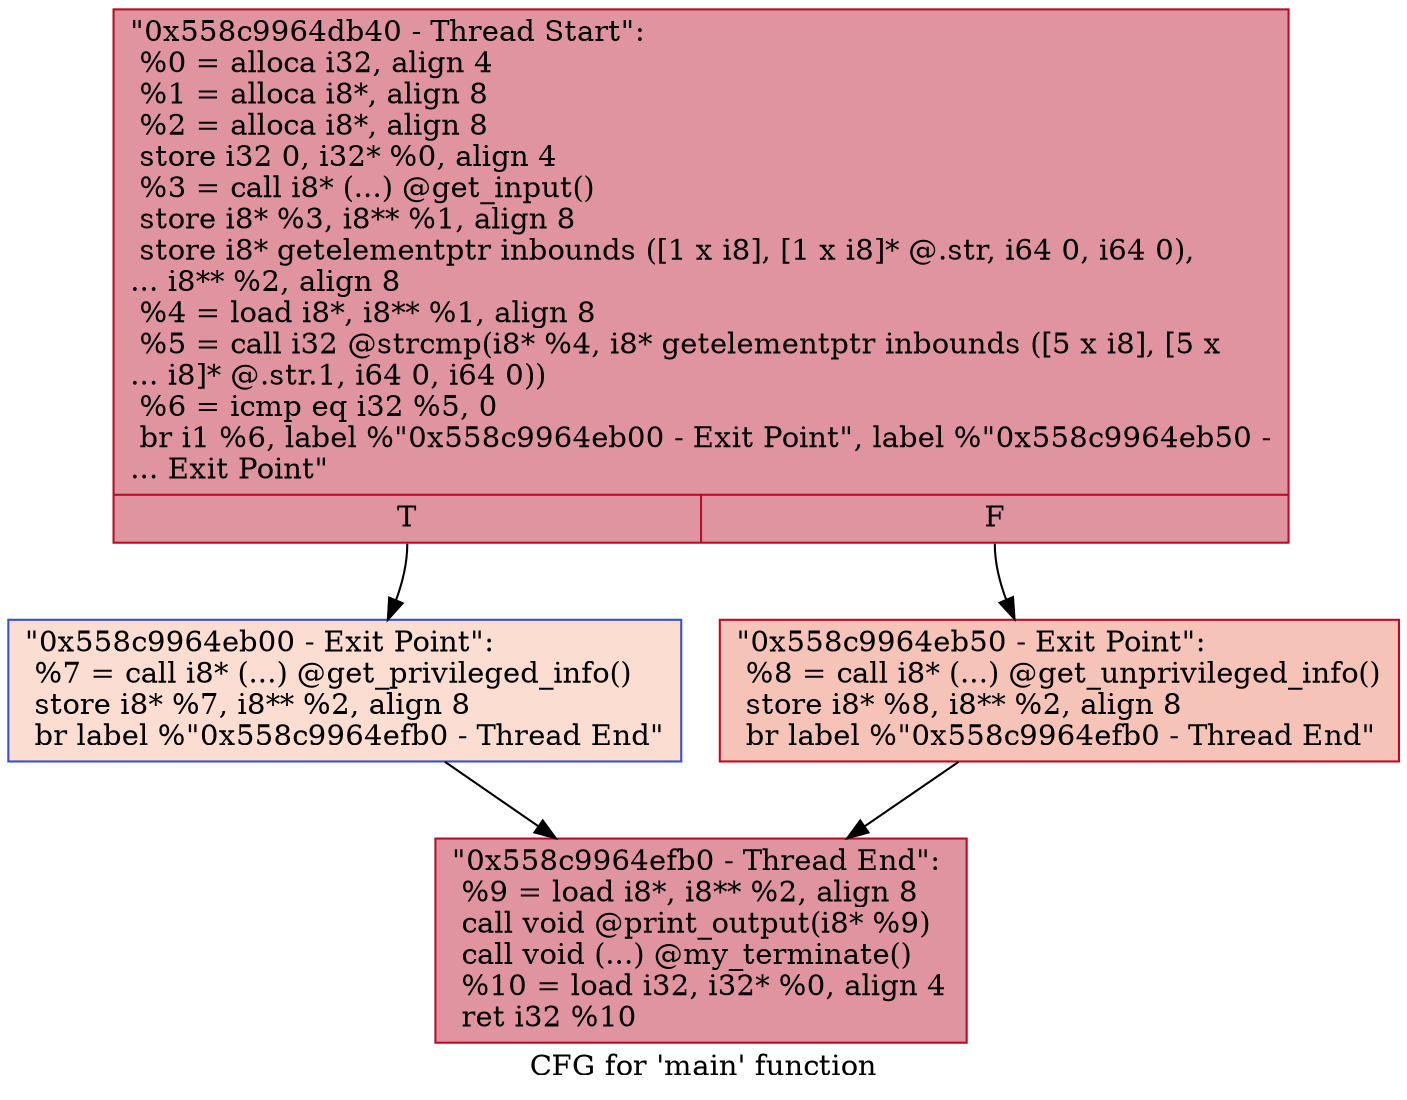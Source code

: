 digraph "CFG for 'main' function" {
	label="CFG for 'main' function";

	Node0x558c9964db40 [shape=record,color="#b70d28ff", style=filled, fillcolor="#b70d2870",label="{\"0x558c9964db40 - Thread Start\":\l  %0 = alloca i32, align 4\l  %1 = alloca i8*, align 8\l  %2 = alloca i8*, align 8\l  store i32 0, i32* %0, align 4\l  %3 = call i8* (...) @get_input()\l  store i8* %3, i8** %1, align 8\l  store i8* getelementptr inbounds ([1 x i8], [1 x i8]* @.str, i64 0, i64 0),\l... i8** %2, align 8\l  %4 = load i8*, i8** %1, align 8\l  %5 = call i32 @strcmp(i8* %4, i8* getelementptr inbounds ([5 x i8], [5 x\l... i8]* @.str.1, i64 0, i64 0))\l  %6 = icmp eq i32 %5, 0\l  br i1 %6, label %\"0x558c9964eb00 - Exit Point\", label %\"0x558c9964eb50 -\l... Exit Point\"\l|{<s0>T|<s1>F}}"];
	Node0x558c9964db40:s0 -> Node0x558c9964eb00;
	Node0x558c9964db40:s1 -> Node0x558c9964eb50;
	Node0x558c9964eb00 [shape=record,color="#3d50c3ff", style=filled, fillcolor="#f7b39670",label="{\"0x558c9964eb00 - Exit Point\":                    \l  %7 = call i8* (...) @get_privileged_info()\l  store i8* %7, i8** %2, align 8\l  br label %\"0x558c9964efb0 - Thread End\"\l}"];
	Node0x558c9964eb00 -> Node0x558c9964efb0;
	Node0x558c9964eb50 [shape=record,color="#b70d28ff", style=filled, fillcolor="#e8765c70",label="{\"0x558c9964eb50 - Exit Point\":                    \l  %8 = call i8* (...) @get_unprivileged_info()\l  store i8* %8, i8** %2, align 8\l  br label %\"0x558c9964efb0 - Thread End\"\l}"];
	Node0x558c9964eb50 -> Node0x558c9964efb0;
	Node0x558c9964efb0 [shape=record,color="#b70d28ff", style=filled, fillcolor="#b70d2870",label="{\"0x558c9964efb0 - Thread End\":                    \l  %9 = load i8*, i8** %2, align 8\l  call void @print_output(i8* %9)\l  call void (...) @my_terminate()\l  %10 = load i32, i32* %0, align 4\l  ret i32 %10\l}"];
}
